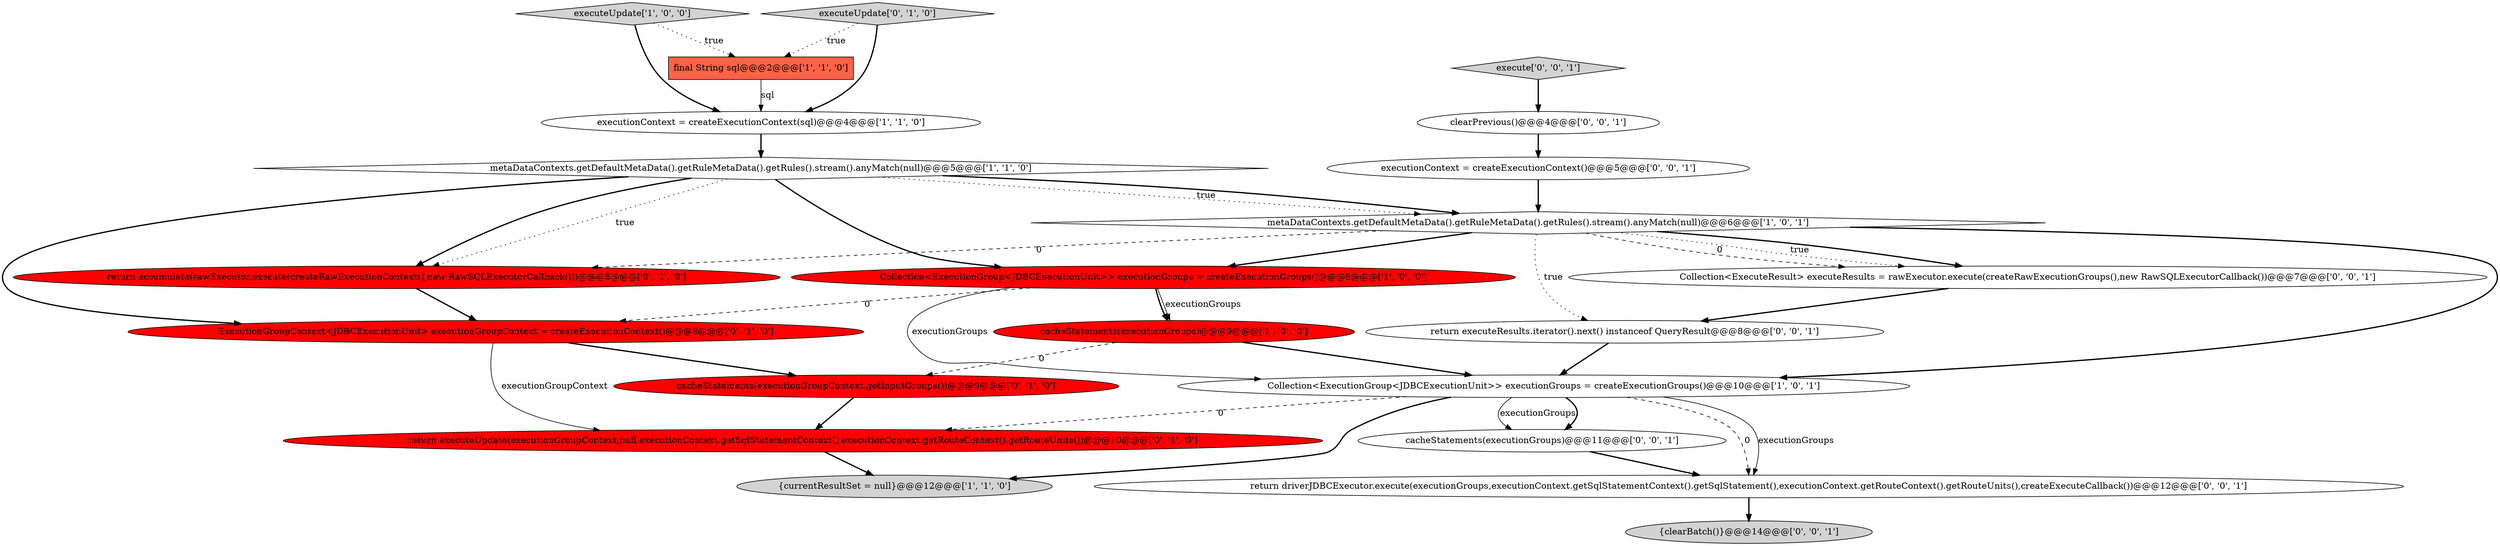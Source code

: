 digraph {
18 [style = filled, label = "Collection<ExecuteResult> executeResults = rawExecutor.execute(createRawExecutionGroups(),new RawSQLExecutorCallback())@@@7@@@['0', '0', '1']", fillcolor = white, shape = ellipse image = "AAA0AAABBB3BBB"];
2 [style = filled, label = "Collection<ExecutionGroup<JDBCExecutionUnit>> executionGroups = createExecutionGroups()@@@8@@@['1', '0', '0']", fillcolor = red, shape = ellipse image = "AAA1AAABBB1BBB"];
20 [style = filled, label = "executionContext = createExecutionContext()@@@5@@@['0', '0', '1']", fillcolor = white, shape = ellipse image = "AAA0AAABBB3BBB"];
4 [style = filled, label = "metaDataContexts.getDefaultMetaData().getRuleMetaData().getRules().stream().anyMatch(null)@@@6@@@['1', '0', '1']", fillcolor = white, shape = diamond image = "AAA0AAABBB1BBB"];
3 [style = filled, label = "metaDataContexts.getDefaultMetaData().getRuleMetaData().getRules().stream().anyMatch(null)@@@5@@@['1', '1', '0']", fillcolor = white, shape = diamond image = "AAA0AAABBB1BBB"];
9 [style = filled, label = "return accumulate(rawExecutor.execute(createRawExecutionContext(),new RawSQLExecutorCallback()))@@@6@@@['0', '1', '0']", fillcolor = red, shape = ellipse image = "AAA1AAABBB2BBB"];
7 [style = filled, label = "executeUpdate['1', '0', '0']", fillcolor = lightgray, shape = diamond image = "AAA0AAABBB1BBB"];
10 [style = filled, label = "return executeUpdate(executionGroupContext,null,executionContext.getSqlStatementContext(),executionContext.getRouteContext().getRouteUnits())@@@10@@@['0', '1', '0']", fillcolor = red, shape = ellipse image = "AAA1AAABBB2BBB"];
0 [style = filled, label = "{currentResultSet = null}@@@12@@@['1', '1', '0']", fillcolor = lightgray, shape = ellipse image = "AAA0AAABBB1BBB"];
8 [style = filled, label = "final String sql@@@2@@@['1', '1', '0']", fillcolor = tomato, shape = box image = "AAA0AAABBB1BBB"];
15 [style = filled, label = "execute['0', '0', '1']", fillcolor = lightgray, shape = diamond image = "AAA0AAABBB3BBB"];
17 [style = filled, label = "clearPrevious()@@@4@@@['0', '0', '1']", fillcolor = white, shape = ellipse image = "AAA0AAABBB3BBB"];
16 [style = filled, label = "return driverJDBCExecutor.execute(executionGroups,executionContext.getSqlStatementContext().getSqlStatement(),executionContext.getRouteContext().getRouteUnits(),createExecuteCallback())@@@12@@@['0', '0', '1']", fillcolor = white, shape = ellipse image = "AAA0AAABBB3BBB"];
1 [style = filled, label = "cacheStatements(executionGroups)@@@9@@@['1', '0', '0']", fillcolor = red, shape = ellipse image = "AAA1AAABBB1BBB"];
6 [style = filled, label = "Collection<ExecutionGroup<JDBCExecutionUnit>> executionGroups = createExecutionGroups()@@@10@@@['1', '0', '1']", fillcolor = white, shape = ellipse image = "AAA0AAABBB1BBB"];
21 [style = filled, label = "return executeResults.iterator().next() instanceof QueryResult@@@8@@@['0', '0', '1']", fillcolor = white, shape = ellipse image = "AAA0AAABBB3BBB"];
11 [style = filled, label = "executeUpdate['0', '1', '0']", fillcolor = lightgray, shape = diamond image = "AAA0AAABBB2BBB"];
19 [style = filled, label = "cacheStatements(executionGroups)@@@11@@@['0', '0', '1']", fillcolor = white, shape = ellipse image = "AAA0AAABBB3BBB"];
12 [style = filled, label = "cacheStatements(executionGroupContext.getInputGroups())@@@9@@@['0', '1', '0']", fillcolor = red, shape = ellipse image = "AAA1AAABBB2BBB"];
13 [style = filled, label = "ExecutionGroupContext<JDBCExecutionUnit> executionGroupContext = createExecutionContext()@@@8@@@['0', '1', '0']", fillcolor = red, shape = ellipse image = "AAA1AAABBB2BBB"];
14 [style = filled, label = "{clearBatch()}@@@14@@@['0', '0', '1']", fillcolor = lightgray, shape = ellipse image = "AAA0AAABBB3BBB"];
5 [style = filled, label = "executionContext = createExecutionContext(sql)@@@4@@@['1', '1', '0']", fillcolor = white, shape = ellipse image = "AAA0AAABBB1BBB"];
2->6 [style = solid, label="executionGroups"];
5->3 [style = bold, label=""];
4->18 [style = dashed, label="0"];
4->18 [style = dotted, label="true"];
21->6 [style = bold, label=""];
4->6 [style = bold, label=""];
2->1 [style = bold, label=""];
6->19 [style = solid, label="executionGroups"];
3->4 [style = dotted, label="true"];
4->18 [style = bold, label=""];
6->0 [style = bold, label=""];
4->2 [style = bold, label=""];
6->19 [style = bold, label=""];
3->9 [style = dotted, label="true"];
3->4 [style = bold, label=""];
20->4 [style = bold, label=""];
19->16 [style = bold, label=""];
6->10 [style = dashed, label="0"];
3->9 [style = bold, label=""];
4->21 [style = dotted, label="true"];
1->12 [style = dashed, label="0"];
4->9 [style = dashed, label="0"];
11->5 [style = bold, label=""];
15->17 [style = bold, label=""];
7->5 [style = bold, label=""];
12->10 [style = bold, label=""];
1->6 [style = bold, label=""];
13->12 [style = bold, label=""];
13->10 [style = solid, label="executionGroupContext"];
6->16 [style = dashed, label="0"];
3->2 [style = bold, label=""];
6->16 [style = solid, label="executionGroups"];
2->13 [style = dashed, label="0"];
10->0 [style = bold, label=""];
2->1 [style = solid, label="executionGroups"];
3->13 [style = bold, label=""];
16->14 [style = bold, label=""];
17->20 [style = bold, label=""];
11->8 [style = dotted, label="true"];
8->5 [style = solid, label="sql"];
18->21 [style = bold, label=""];
7->8 [style = dotted, label="true"];
9->13 [style = bold, label=""];
}
